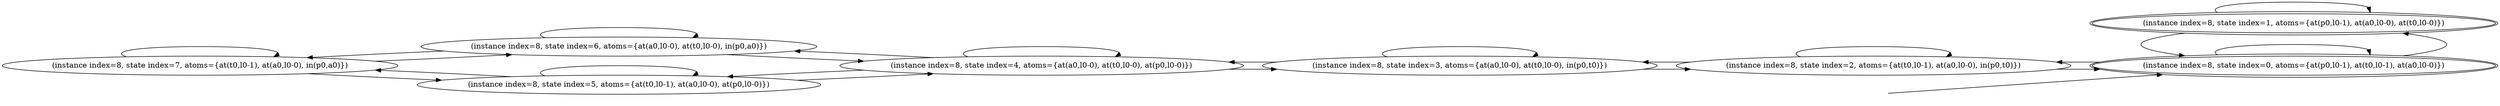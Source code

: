 digraph {
rankdir="LR"
s7[label="(instance index=8, state index=7, atoms={at(t0,l0-1), at(a0,l0-0), in(p0,a0)})"]
s6[label="(instance index=8, state index=6, atoms={at(a0,l0-0), at(t0,l0-0), in(p0,a0)})"]
s5[label="(instance index=8, state index=5, atoms={at(t0,l0-1), at(a0,l0-0), at(p0,l0-0)})"]
s4[label="(instance index=8, state index=4, atoms={at(a0,l0-0), at(t0,l0-0), at(p0,l0-0)})"]
s3[label="(instance index=8, state index=3, atoms={at(a0,l0-0), at(t0,l0-0), in(p0,t0)})"]
s2[label="(instance index=8, state index=2, atoms={at(t0,l0-1), at(a0,l0-0), in(p0,t0)})"]
s0[peripheries=2,label="(instance index=8, state index=0, atoms={at(p0,l0-1), at(t0,l0-1), at(a0,l0-0)})"]
s1[peripheries=2,label="(instance index=8, state index=1, atoms={at(p0,l0-1), at(a0,l0-0), at(t0,l0-0)})"]
Dangling [ label = "", style = invis ]
{ rank = same; Dangling }
Dangling -> s0
{ rank = same; s0}
{ rank = same; s6,s5}
{ rank = same; s4}
{ rank = same; s3}
{ rank = same; s2}
{ rank = same; s0,s1}
{
s7->s7
s7->s6
s7->s5
}
{
s6->s6
s6->s7
s6->s4
s5->s5
s5->s7
s5->s4
}
{
s4->s6
s4->s5
s4->s4
s4->s3
}
{
s3->s4
s3->s3
s3->s2
}
{
s2->s2
s2->s3
s2->s0
}
{
s0->s2
s0->s1
s0->s0
s1->s1
s1->s0
}
}
